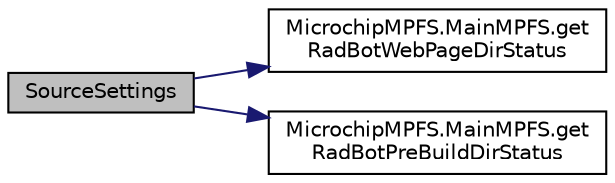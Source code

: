 digraph "SourceSettings"
{
  edge [fontname="Helvetica",fontsize="10",labelfontname="Helvetica",labelfontsize="10"];
  node [fontname="Helvetica",fontsize="10",shape=record];
  rankdir="LR";
  Node1 [label="SourceSettings",height=0.2,width=0.4,color="black", fillcolor="grey75", style="filled", fontcolor="black"];
  Node1 -> Node2 [color="midnightblue",fontsize="10",style="solid",fontname="Helvetica"];
  Node2 [label="MicrochipMPFS.MainMPFS.get\lRadBotWebPageDirStatus",height=0.2,width=0.4,color="black", fillcolor="white", style="filled",URL="$class_microchip_m_p_f_s_1_1_main_m_p_f_s.html#aad13e62fa9a28756e0dc1c56da8ec607"];
  Node1 -> Node3 [color="midnightblue",fontsize="10",style="solid",fontname="Helvetica"];
  Node3 [label="MicrochipMPFS.MainMPFS.get\lRadBotPreBuildDirStatus",height=0.2,width=0.4,color="black", fillcolor="white", style="filled",URL="$class_microchip_m_p_f_s_1_1_main_m_p_f_s.html#a050d5c77dc1646b98dface06ec6f8640"];
}
